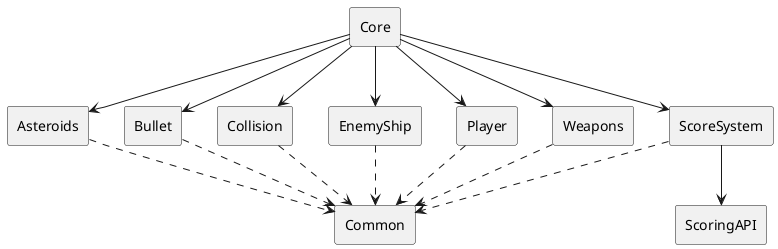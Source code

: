 @startuml
skinparam componentStyle rectangle

' Core orchestrates the system and loads modules via ServiceLoader
component Core

' Common contains shared interfaces and base classes
component Common

' Game feature modules
component Asteroids
component Bullet
component Collision
component EnemyShip
component Player
component Weapons
component ScoreSystem

' External API for scoring
component ScoringAPI

' Dependencies between components
[Core] --> Asteroids
Core --> Bullet
Core --> Collision
Core --> EnemyShip
Core --> Player
Core --> Weapons
Core --> ScoreSystem

ScoreSystem --> ScoringAPI

' All modules depend on Common for interfaces and base classes
Asteroids ..> Common
Bullet ..> Common
Collision ..> Common
EnemyShip ..> Common
Player ..> Common
Weapons ..> Common
ScoreSystem ..> Common

@enduml
